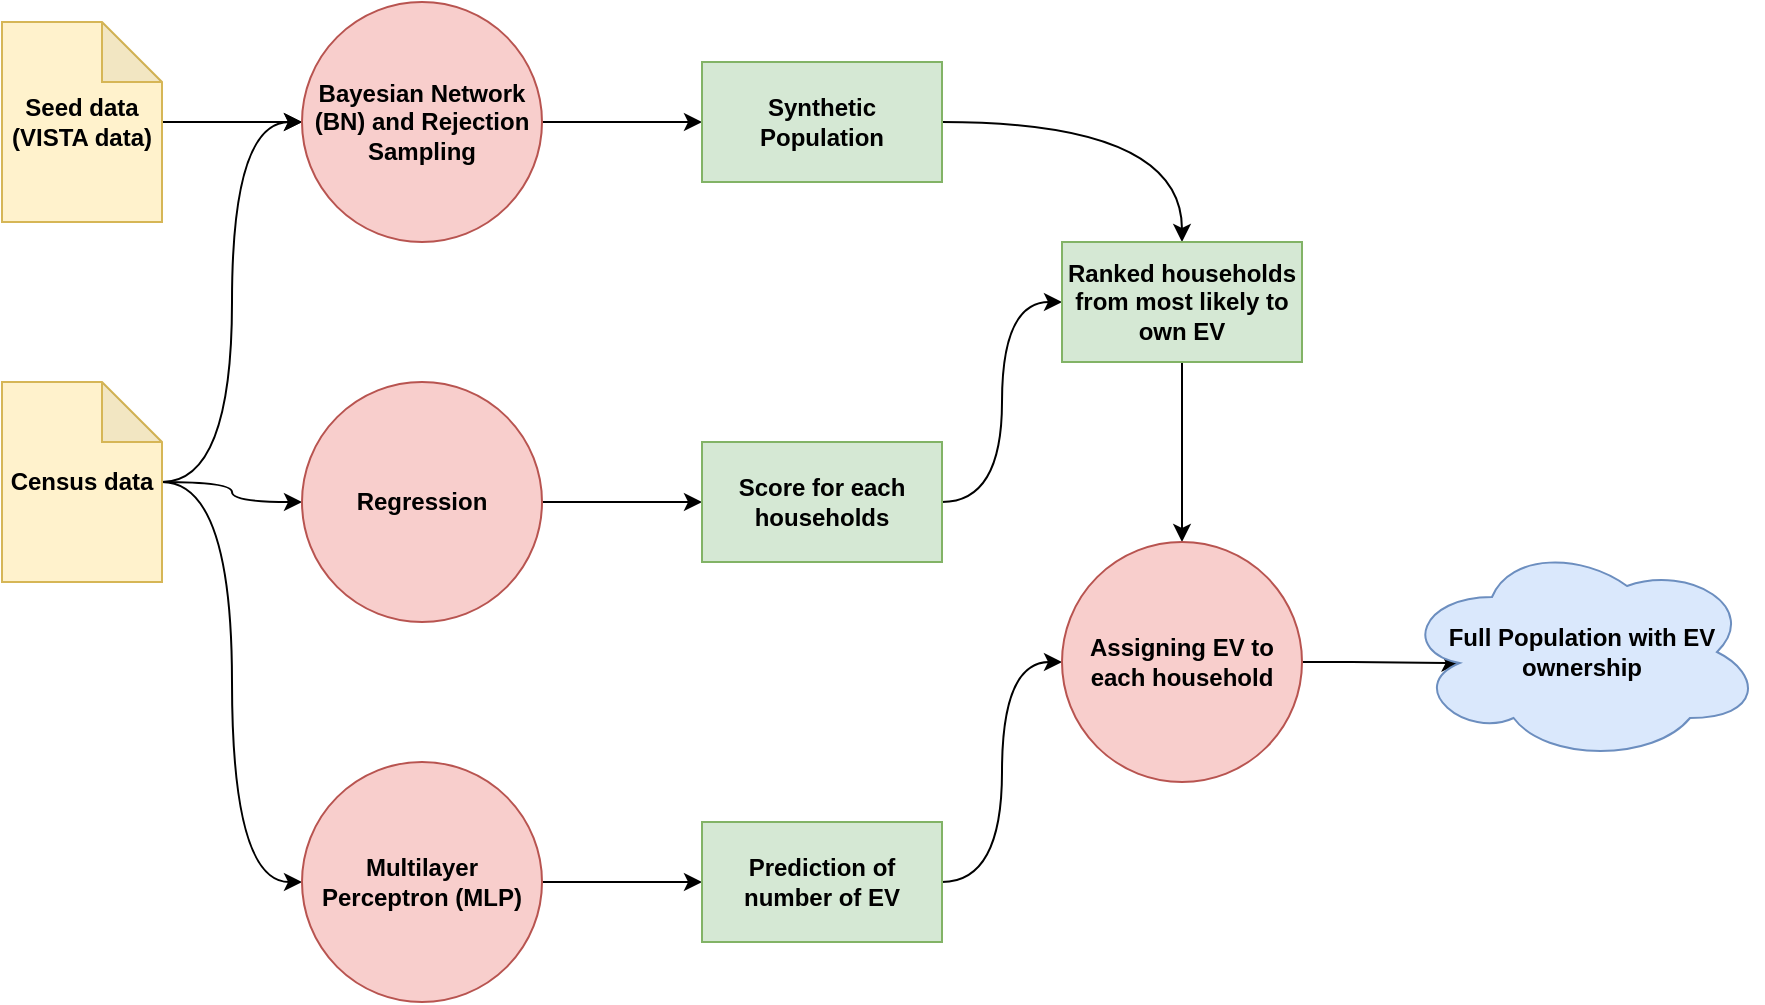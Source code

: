 <mxfile version="22.1.20" type="github">
  <diagram name="Page-1" id="hWAXKIq-UvrtwWa6Y3Kl">
    <mxGraphModel dx="1481" dy="779" grid="1" gridSize="10" guides="1" tooltips="1" connect="1" arrows="1" fold="1" page="1" pageScale="1" pageWidth="1169" pageHeight="827" math="0" shadow="0">
      <root>
        <mxCell id="0" />
        <mxCell id="1" parent="0" />
        <mxCell id="QMQ7qLqh33K4k-CmOpZa-18" style="edgeStyle=orthogonalEdgeStyle;rounded=0;orthogonalLoop=1;jettySize=auto;html=1;entryX=0;entryY=0.5;entryDx=0;entryDy=0;curved=1;" parent="1" source="QMQ7qLqh33K4k-CmOpZa-2" target="QMQ7qLqh33K4k-CmOpZa-4" edge="1">
          <mxGeometry relative="1" as="geometry" />
        </mxCell>
        <mxCell id="QMQ7qLqh33K4k-CmOpZa-19" style="edgeStyle=orthogonalEdgeStyle;rounded=0;orthogonalLoop=1;jettySize=auto;html=1;curved=1;" parent="1" source="QMQ7qLqh33K4k-CmOpZa-2" target="QMQ7qLqh33K4k-CmOpZa-8" edge="1">
          <mxGeometry relative="1" as="geometry" />
        </mxCell>
        <mxCell id="QMQ7qLqh33K4k-CmOpZa-20" style="edgeStyle=orthogonalEdgeStyle;rounded=0;orthogonalLoop=1;jettySize=auto;html=1;entryX=0;entryY=0.5;entryDx=0;entryDy=0;curved=1;" parent="1" source="QMQ7qLqh33K4k-CmOpZa-2" target="QMQ7qLqh33K4k-CmOpZa-7" edge="1">
          <mxGeometry relative="1" as="geometry" />
        </mxCell>
        <mxCell id="QMQ7qLqh33K4k-CmOpZa-2" value="&lt;b&gt;Census data&lt;/b&gt;" style="shape=note;whiteSpace=wrap;html=1;backgroundOutline=1;darkOpacity=0.05;fillColor=#fff2cc;strokeColor=#d6b656;" parent="1" vertex="1">
          <mxGeometry x="120" y="400" width="80" height="100" as="geometry" />
        </mxCell>
        <mxCell id="QMQ7qLqh33K4k-CmOpZa-16" style="edgeStyle=orthogonalEdgeStyle;rounded=0;orthogonalLoop=1;jettySize=auto;html=1;entryX=0;entryY=0.5;entryDx=0;entryDy=0;" parent="1" source="QMQ7qLqh33K4k-CmOpZa-3" target="QMQ7qLqh33K4k-CmOpZa-4" edge="1">
          <mxGeometry relative="1" as="geometry" />
        </mxCell>
        <mxCell id="QMQ7qLqh33K4k-CmOpZa-3" value="&lt;b&gt;Seed data (VISTA data)&lt;/b&gt;" style="shape=note;whiteSpace=wrap;html=1;backgroundOutline=1;darkOpacity=0.05;fillColor=#fff2cc;strokeColor=#d6b656;" parent="1" vertex="1">
          <mxGeometry x="120" y="220" width="80" height="100" as="geometry" />
        </mxCell>
        <mxCell id="QMQ7qLqh33K4k-CmOpZa-21" style="edgeStyle=orthogonalEdgeStyle;rounded=0;orthogonalLoop=1;jettySize=auto;html=1;entryX=0;entryY=0.5;entryDx=0;entryDy=0;" parent="1" source="QMQ7qLqh33K4k-CmOpZa-4" target="QMQ7qLqh33K4k-CmOpZa-5" edge="1">
          <mxGeometry relative="1" as="geometry" />
        </mxCell>
        <mxCell id="QMQ7qLqh33K4k-CmOpZa-4" value="&lt;b&gt;Bayesian Network (BN) and Rejection Sampling&lt;/b&gt;" style="ellipse;whiteSpace=wrap;html=1;aspect=fixed;fillColor=#f8cecc;strokeColor=#b85450;" parent="1" vertex="1">
          <mxGeometry x="270" y="210" width="120" height="120" as="geometry" />
        </mxCell>
        <mxCell id="QMQ7qLqh33K4k-CmOpZa-24" style="edgeStyle=orthogonalEdgeStyle;rounded=0;orthogonalLoop=1;jettySize=auto;html=1;entryX=0.5;entryY=0;entryDx=0;entryDy=0;curved=1;" parent="1" source="QMQ7qLqh33K4k-CmOpZa-5" target="QMQ7qLqh33K4k-CmOpZa-12" edge="1">
          <mxGeometry relative="1" as="geometry" />
        </mxCell>
        <mxCell id="QMQ7qLqh33K4k-CmOpZa-5" value="&lt;b&gt;Synthetic Population&lt;/b&gt;" style="rounded=0;whiteSpace=wrap;html=1;fillColor=#d5e8d4;strokeColor=#82b366;" parent="1" vertex="1">
          <mxGeometry x="470" y="240" width="120" height="60" as="geometry" />
        </mxCell>
        <mxCell id="QMQ7qLqh33K4k-CmOpZa-23" style="edgeStyle=orthogonalEdgeStyle;rounded=0;orthogonalLoop=1;jettySize=auto;html=1;entryX=0;entryY=0.5;entryDx=0;entryDy=0;" parent="1" source="QMQ7qLqh33K4k-CmOpZa-7" target="QMQ7qLqh33K4k-CmOpZa-9" edge="1">
          <mxGeometry relative="1" as="geometry" />
        </mxCell>
        <mxCell id="QMQ7qLqh33K4k-CmOpZa-7" value="&lt;b&gt;Multilayer Perceptron (MLP)&lt;/b&gt;" style="ellipse;whiteSpace=wrap;html=1;aspect=fixed;fillColor=#f8cecc;strokeColor=#b85450;" parent="1" vertex="1">
          <mxGeometry x="270" y="590" width="120" height="120" as="geometry" />
        </mxCell>
        <mxCell id="QMQ7qLqh33K4k-CmOpZa-22" style="edgeStyle=orthogonalEdgeStyle;rounded=0;orthogonalLoop=1;jettySize=auto;html=1;" parent="1" source="QMQ7qLqh33K4k-CmOpZa-8" target="QMQ7qLqh33K4k-CmOpZa-10" edge="1">
          <mxGeometry relative="1" as="geometry" />
        </mxCell>
        <mxCell id="QMQ7qLqh33K4k-CmOpZa-8" value="&lt;b&gt;Regression&lt;/b&gt;" style="ellipse;whiteSpace=wrap;html=1;aspect=fixed;fillColor=#f8cecc;strokeColor=#b85450;" parent="1" vertex="1">
          <mxGeometry x="270" y="400" width="120" height="120" as="geometry" />
        </mxCell>
        <mxCell id="QMQ7qLqh33K4k-CmOpZa-27" style="edgeStyle=orthogonalEdgeStyle;rounded=0;orthogonalLoop=1;jettySize=auto;html=1;entryX=0;entryY=0.5;entryDx=0;entryDy=0;curved=1;" parent="1" source="QMQ7qLqh33K4k-CmOpZa-9" target="QMQ7qLqh33K4k-CmOpZa-14" edge="1">
          <mxGeometry relative="1" as="geometry" />
        </mxCell>
        <mxCell id="QMQ7qLqh33K4k-CmOpZa-9" value="&lt;b&gt;Prediction of number of EV&lt;/b&gt;" style="rounded=0;whiteSpace=wrap;html=1;fillColor=#d5e8d4;strokeColor=#82b366;" parent="1" vertex="1">
          <mxGeometry x="470" y="620" width="120" height="60" as="geometry" />
        </mxCell>
        <mxCell id="QMQ7qLqh33K4k-CmOpZa-25" style="edgeStyle=orthogonalEdgeStyle;rounded=0;orthogonalLoop=1;jettySize=auto;html=1;entryX=0;entryY=0.5;entryDx=0;entryDy=0;curved=1;" parent="1" source="QMQ7qLqh33K4k-CmOpZa-10" target="QMQ7qLqh33K4k-CmOpZa-12" edge="1">
          <mxGeometry relative="1" as="geometry" />
        </mxCell>
        <mxCell id="QMQ7qLqh33K4k-CmOpZa-10" value="&lt;b&gt;Score for each households&lt;/b&gt;" style="rounded=0;whiteSpace=wrap;html=1;fillColor=#d5e8d4;strokeColor=#82b366;" parent="1" vertex="1">
          <mxGeometry x="470" y="430" width="120" height="60" as="geometry" />
        </mxCell>
        <mxCell id="QMQ7qLqh33K4k-CmOpZa-26" style="edgeStyle=orthogonalEdgeStyle;rounded=0;orthogonalLoop=1;jettySize=auto;html=1;entryX=0.5;entryY=0;entryDx=0;entryDy=0;" parent="1" source="QMQ7qLqh33K4k-CmOpZa-12" target="QMQ7qLqh33K4k-CmOpZa-14" edge="1">
          <mxGeometry relative="1" as="geometry" />
        </mxCell>
        <mxCell id="QMQ7qLqh33K4k-CmOpZa-12" value="&lt;b&gt;Ranked households from most likely to own EV&lt;/b&gt;" style="rounded=0;whiteSpace=wrap;html=1;fillColor=#d5e8d4;strokeColor=#82b366;" parent="1" vertex="1">
          <mxGeometry x="650" y="330" width="120" height="60" as="geometry" />
        </mxCell>
        <mxCell id="QMQ7qLqh33K4k-CmOpZa-28" style="edgeStyle=orthogonalEdgeStyle;rounded=0;orthogonalLoop=1;jettySize=auto;html=1;entryX=0.16;entryY=0.55;entryDx=0;entryDy=0;entryPerimeter=0;" parent="1" source="QMQ7qLqh33K4k-CmOpZa-14" target="QMQ7qLqh33K4k-CmOpZa-15" edge="1">
          <mxGeometry relative="1" as="geometry" />
        </mxCell>
        <mxCell id="QMQ7qLqh33K4k-CmOpZa-14" value="&lt;b&gt;Assigning EV to each household&lt;/b&gt;" style="ellipse;whiteSpace=wrap;html=1;aspect=fixed;fillColor=#f8cecc;strokeColor=#b85450;" parent="1" vertex="1">
          <mxGeometry x="650" y="480" width="120" height="120" as="geometry" />
        </mxCell>
        <mxCell id="QMQ7qLqh33K4k-CmOpZa-15" value="&lt;b&gt;Full Population with EV ownership&lt;/b&gt;" style="ellipse;shape=cloud;whiteSpace=wrap;html=1;fillColor=#dae8fc;strokeColor=#6c8ebf;" parent="1" vertex="1">
          <mxGeometry x="820" y="480" width="180" height="110" as="geometry" />
        </mxCell>
      </root>
    </mxGraphModel>
  </diagram>
</mxfile>

